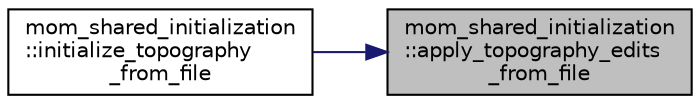 digraph "mom_shared_initialization::apply_topography_edits_from_file"
{
 // INTERACTIVE_SVG=YES
 // LATEX_PDF_SIZE
  edge [fontname="Helvetica",fontsize="10",labelfontname="Helvetica",labelfontsize="10"];
  node [fontname="Helvetica",fontsize="10",shape=record];
  rankdir="RL";
  Node1 [label="mom_shared_initialization\l::apply_topography_edits\l_from_file",height=0.2,width=0.4,color="black", fillcolor="grey75", style="filled", fontcolor="black",tooltip="Applies a list of topography overrides read from a netcdf file."];
  Node1 -> Node2 [dir="back",color="midnightblue",fontsize="10",style="solid",fontname="Helvetica"];
  Node2 [label="mom_shared_initialization\l::initialize_topography\l_from_file",height=0.2,width=0.4,color="black", fillcolor="white", style="filled",URL="$namespacemom__shared__initialization.html#a3b944f383cd2586189347532539656ef",tooltip="Read gridded depths from file."];
}
